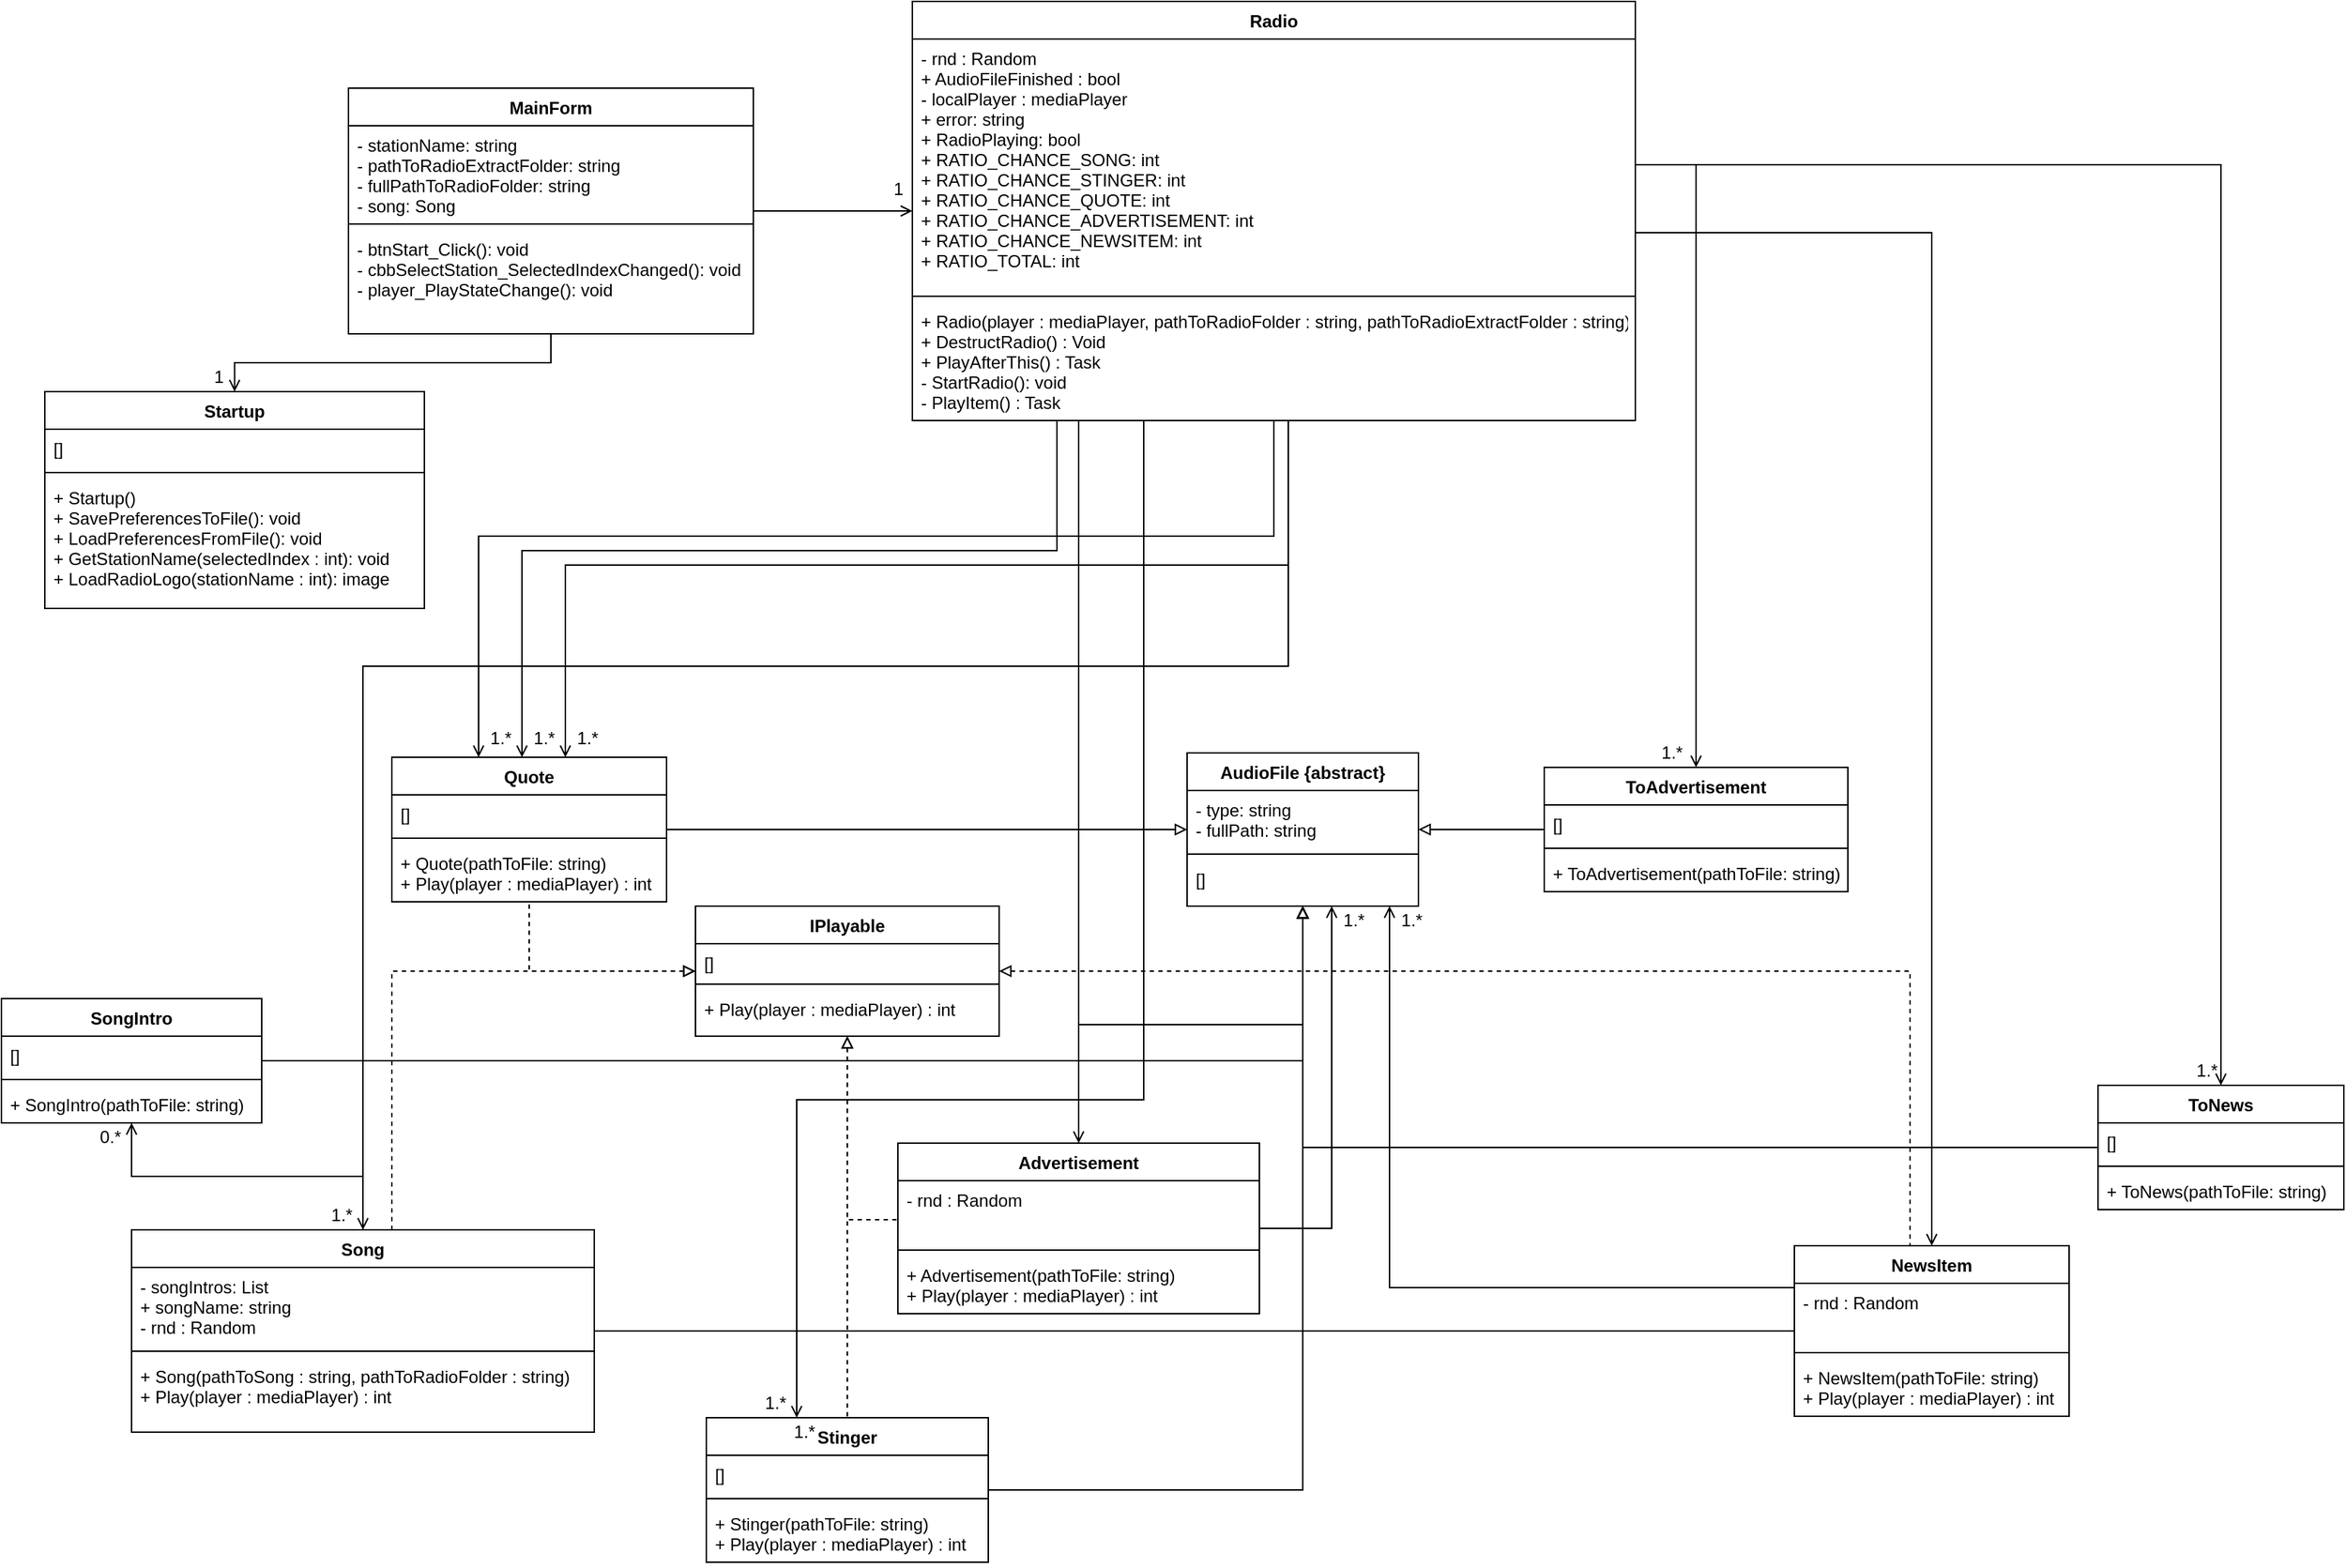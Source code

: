 <mxfile version="16.1.2" type="device"><diagram id="C5RBs43oDa-KdzZeNtuy" name="Page-1"><mxGraphModel dx="2249" dy="2049" grid="1" gridSize="10" guides="1" tooltips="1" connect="1" arrows="1" fold="1" page="1" pageScale="1" pageWidth="827" pageHeight="1169" math="0" shadow="0"><root><mxCell id="WIyWlLk6GJQsqaUBKTNV-0"/><mxCell id="WIyWlLk6GJQsqaUBKTNV-1" parent="WIyWlLk6GJQsqaUBKTNV-0"/><mxCell id="ZQdu0aIBpAQmQ2NTBAXR-4" value="AudioFile {abstract}" style="swimlane;fontStyle=1;align=center;verticalAlign=top;childLayout=stackLayout;horizontal=1;startSize=26;horizontalStack=0;resizeParent=1;resizeParentMax=0;resizeLast=0;collapsible=1;marginBottom=0;" parent="WIyWlLk6GJQsqaUBKTNV-1" vertex="1"><mxGeometry x="370" y="-10" width="160" height="106" as="geometry"><mxRectangle x="150" y="600" width="130" height="26" as="alternateBounds"/></mxGeometry></mxCell><mxCell id="ZQdu0aIBpAQmQ2NTBAXR-5" value="- type: string&#10;- fullPath: string " style="text;strokeColor=none;fillColor=none;align=left;verticalAlign=top;spacingLeft=4;spacingRight=4;overflow=hidden;rotatable=0;points=[[0,0.5],[1,0.5]];portConstraint=eastwest;" parent="ZQdu0aIBpAQmQ2NTBAXR-4" vertex="1"><mxGeometry y="26" width="160" height="40" as="geometry"/></mxCell><mxCell id="ZQdu0aIBpAQmQ2NTBAXR-6" value="" style="line;strokeWidth=1;fillColor=none;align=left;verticalAlign=middle;spacingTop=-1;spacingLeft=3;spacingRight=3;rotatable=0;labelPosition=right;points=[];portConstraint=eastwest;" parent="ZQdu0aIBpAQmQ2NTBAXR-4" vertex="1"><mxGeometry y="66" width="160" height="8" as="geometry"/></mxCell><mxCell id="ZQdu0aIBpAQmQ2NTBAXR-7" value="[]" style="text;strokeColor=none;fillColor=none;align=left;verticalAlign=top;spacingLeft=4;spacingRight=4;overflow=hidden;rotatable=0;points=[[0,0.5],[1,0.5]];portConstraint=eastwest;" parent="ZQdu0aIBpAQmQ2NTBAXR-4" vertex="1"><mxGeometry y="74" width="160" height="32" as="geometry"/></mxCell><mxCell id="T-e-C39Bd8p6aRsLd81F-32" style="edgeStyle=orthogonalEdgeStyle;rounded=0;orthogonalLoop=1;jettySize=auto;html=1;endArrow=block;endFill=0;" parent="WIyWlLk6GJQsqaUBKTNV-1" source="ZQdu0aIBpAQmQ2NTBAXR-8" target="ZQdu0aIBpAQmQ2NTBAXR-4" edge="1"><mxGeometry relative="1" as="geometry"/></mxCell><mxCell id="OPzvlCgJZZYx7Fsk7eAf-13" style="edgeStyle=orthogonalEdgeStyle;rounded=0;orthogonalLoop=1;jettySize=auto;html=1;startArrow=none;startFill=0;endArrow=open;endFill=0;" parent="WIyWlLk6GJQsqaUBKTNV-1" source="ZQdu0aIBpAQmQ2NTBAXR-8" target="T-e-C39Bd8p6aRsLd81F-13" edge="1"><mxGeometry relative="1" as="geometry"/></mxCell><mxCell id="ZQdu0aIBpAQmQ2NTBAXR-8" value="Song" style="swimlane;fontStyle=1;align=center;verticalAlign=top;childLayout=stackLayout;horizontal=1;startSize=26;horizontalStack=0;resizeParent=1;resizeParentMax=0;resizeLast=0;collapsible=1;marginBottom=0;" parent="WIyWlLk6GJQsqaUBKTNV-1" vertex="1"><mxGeometry x="-360" y="320" width="320" height="140" as="geometry"/></mxCell><mxCell id="ZQdu0aIBpAQmQ2NTBAXR-9" value="- songIntros: List&#10;+ songName: string&#10;- rnd : Random" style="text;strokeColor=none;fillColor=none;align=left;verticalAlign=top;spacingLeft=4;spacingRight=4;overflow=hidden;rotatable=0;points=[[0,0.5],[1,0.5]];portConstraint=eastwest;" parent="ZQdu0aIBpAQmQ2NTBAXR-8" vertex="1"><mxGeometry y="26" width="320" height="54" as="geometry"/></mxCell><mxCell id="ZQdu0aIBpAQmQ2NTBAXR-10" value="" style="line;strokeWidth=1;fillColor=none;align=left;verticalAlign=middle;spacingTop=-1;spacingLeft=3;spacingRight=3;rotatable=0;labelPosition=right;points=[];portConstraint=eastwest;" parent="ZQdu0aIBpAQmQ2NTBAXR-8" vertex="1"><mxGeometry y="80" width="320" height="8" as="geometry"/></mxCell><mxCell id="ZQdu0aIBpAQmQ2NTBAXR-11" value="+ Song(pathToSong : string, pathToRadioFolder : string)&#10;+ Play(player : mediaPlayer) : int" style="text;strokeColor=none;fillColor=none;align=left;verticalAlign=top;spacingLeft=4;spacingRight=4;overflow=hidden;rotatable=0;points=[[0,0.5],[1,0.5]];portConstraint=eastwest;" parent="ZQdu0aIBpAQmQ2NTBAXR-8" vertex="1"><mxGeometry y="88" width="320" height="52" as="geometry"/></mxCell><mxCell id="OPzvlCgJZZYx7Fsk7eAf-7" style="edgeStyle=orthogonalEdgeStyle;rounded=0;orthogonalLoop=1;jettySize=auto;html=1;startArrow=none;startFill=0;endArrow=block;endFill=0;" parent="WIyWlLk6GJQsqaUBKTNV-1" source="ZQdu0aIBpAQmQ2NTBAXR-16" target="ZQdu0aIBpAQmQ2NTBAXR-4" edge="1"><mxGeometry relative="1" as="geometry"/></mxCell><mxCell id="cJ4Bb9eElIKP3xmsf4In-6" style="edgeStyle=orthogonalEdgeStyle;rounded=0;orthogonalLoop=1;jettySize=auto;html=1;endArrow=open;endFill=0;" parent="WIyWlLk6GJQsqaUBKTNV-1" source="ZQdu0aIBpAQmQ2NTBAXR-16" target="ZQdu0aIBpAQmQ2NTBAXR-4" edge="1"><mxGeometry relative="1" as="geometry"><Array as="points"><mxPoint x="510" y="360"/></Array></mxGeometry></mxCell><mxCell id="ZQdu0aIBpAQmQ2NTBAXR-16" value="NewsItem" style="swimlane;fontStyle=1;align=center;verticalAlign=top;childLayout=stackLayout;horizontal=1;startSize=26;horizontalStack=0;resizeParent=1;resizeParentMax=0;resizeLast=0;collapsible=1;marginBottom=0;" parent="WIyWlLk6GJQsqaUBKTNV-1" vertex="1"><mxGeometry x="790" y="331" width="190" height="118" as="geometry"/></mxCell><mxCell id="ZQdu0aIBpAQmQ2NTBAXR-17" value="- rnd : Random&#10;" style="text;strokeColor=none;fillColor=none;align=left;verticalAlign=top;spacingLeft=4;spacingRight=4;overflow=hidden;rotatable=0;points=[[0,0.5],[1,0.5]];portConstraint=eastwest;" parent="ZQdu0aIBpAQmQ2NTBAXR-16" vertex="1"><mxGeometry y="26" width="190" height="44" as="geometry"/></mxCell><mxCell id="ZQdu0aIBpAQmQ2NTBAXR-18" value="" style="line;strokeWidth=1;fillColor=none;align=left;verticalAlign=middle;spacingTop=-1;spacingLeft=3;spacingRight=3;rotatable=0;labelPosition=right;points=[];portConstraint=eastwest;" parent="ZQdu0aIBpAQmQ2NTBAXR-16" vertex="1"><mxGeometry y="70" width="190" height="8" as="geometry"/></mxCell><mxCell id="ZQdu0aIBpAQmQ2NTBAXR-19" value="+ NewsItem(pathToFile: string)&#10;+ Play(player : mediaPlayer) : int" style="text;strokeColor=none;fillColor=none;align=left;verticalAlign=top;spacingLeft=4;spacingRight=4;overflow=hidden;rotatable=0;points=[[0,0.5],[1,0.5]];portConstraint=eastwest;" parent="ZQdu0aIBpAQmQ2NTBAXR-16" vertex="1"><mxGeometry y="78" width="190" height="40" as="geometry"/></mxCell><mxCell id="T-e-C39Bd8p6aRsLd81F-33" style="edgeStyle=orthogonalEdgeStyle;rounded=0;orthogonalLoop=1;jettySize=auto;html=1;endArrow=block;endFill=0;" parent="WIyWlLk6GJQsqaUBKTNV-1" source="ZQdu0aIBpAQmQ2NTBAXR-20" target="ZQdu0aIBpAQmQ2NTBAXR-4" edge="1"><mxGeometry relative="1" as="geometry"/></mxCell><mxCell id="cJ4Bb9eElIKP3xmsf4In-5" style="edgeStyle=orthogonalEdgeStyle;rounded=0;orthogonalLoop=1;jettySize=auto;html=1;endArrow=open;endFill=0;" parent="WIyWlLk6GJQsqaUBKTNV-1" source="ZQdu0aIBpAQmQ2NTBAXR-20" target="ZQdu0aIBpAQmQ2NTBAXR-4" edge="1"><mxGeometry relative="1" as="geometry"><Array as="points"><mxPoint x="470" y="319"/></Array></mxGeometry></mxCell><mxCell id="ZQdu0aIBpAQmQ2NTBAXR-20" value="Advertisement" style="swimlane;fontStyle=1;align=center;verticalAlign=top;childLayout=stackLayout;horizontal=1;startSize=26;horizontalStack=0;resizeParent=1;resizeParentMax=0;resizeLast=0;collapsible=1;marginBottom=0;" parent="WIyWlLk6GJQsqaUBKTNV-1" vertex="1"><mxGeometry x="170" y="260" width="250" height="118" as="geometry"/></mxCell><mxCell id="ZQdu0aIBpAQmQ2NTBAXR-21" value="- rnd : Random" style="text;strokeColor=none;fillColor=none;align=left;verticalAlign=top;spacingLeft=4;spacingRight=4;overflow=hidden;rotatable=0;points=[[0,0.5],[1,0.5]];portConstraint=eastwest;" parent="ZQdu0aIBpAQmQ2NTBAXR-20" vertex="1"><mxGeometry y="26" width="250" height="44" as="geometry"/></mxCell><mxCell id="ZQdu0aIBpAQmQ2NTBAXR-22" value="" style="line;strokeWidth=1;fillColor=none;align=left;verticalAlign=middle;spacingTop=-1;spacingLeft=3;spacingRight=3;rotatable=0;labelPosition=right;points=[];portConstraint=eastwest;" parent="ZQdu0aIBpAQmQ2NTBAXR-20" vertex="1"><mxGeometry y="70" width="250" height="8" as="geometry"/></mxCell><mxCell id="ZQdu0aIBpAQmQ2NTBAXR-23" value="+ Advertisement(pathToFile: string)&#10;+ Play(player : mediaPlayer) : int" style="text;strokeColor=none;fillColor=none;align=left;verticalAlign=top;spacingLeft=4;spacingRight=4;overflow=hidden;rotatable=0;points=[[0,0.5],[1,0.5]];portConstraint=eastwest;" parent="ZQdu0aIBpAQmQ2NTBAXR-20" vertex="1"><mxGeometry y="78" width="250" height="40" as="geometry"/></mxCell><mxCell id="TEIlY88pSx_3cBU0xGiI-0" value="Startup" style="swimlane;fontStyle=1;align=center;verticalAlign=top;childLayout=stackLayout;horizontal=1;startSize=26;horizontalStack=0;resizeParent=1;resizeParentMax=0;resizeLast=0;collapsible=1;marginBottom=0;" parent="WIyWlLk6GJQsqaUBKTNV-1" vertex="1"><mxGeometry x="-420" y="-260" width="262.5" height="150" as="geometry"/></mxCell><mxCell id="TEIlY88pSx_3cBU0xGiI-1" value="[]" style="text;strokeColor=none;fillColor=none;align=left;verticalAlign=top;spacingLeft=4;spacingRight=4;overflow=hidden;rotatable=0;points=[[0,0.5],[1,0.5]];portConstraint=eastwest;" parent="TEIlY88pSx_3cBU0xGiI-0" vertex="1"><mxGeometry y="26" width="262.5" height="26" as="geometry"/></mxCell><mxCell id="TEIlY88pSx_3cBU0xGiI-2" value="" style="line;strokeWidth=1;fillColor=none;align=left;verticalAlign=middle;spacingTop=-1;spacingLeft=3;spacingRight=3;rotatable=0;labelPosition=right;points=[];portConstraint=eastwest;" parent="TEIlY88pSx_3cBU0xGiI-0" vertex="1"><mxGeometry y="52" width="262.5" height="8" as="geometry"/></mxCell><mxCell id="TEIlY88pSx_3cBU0xGiI-3" value="+ Startup()&#10;+ SavePreferencesToFile(): void&#10;+ LoadPreferencesFromFile(): void&#10;+ GetStationName(selectedIndex : int): void&#10;+ LoadRadioLogo(stationName : int): image" style="text;strokeColor=none;fillColor=none;align=left;verticalAlign=top;spacingLeft=4;spacingRight=4;overflow=hidden;rotatable=0;points=[[0,0.5],[1,0.5]];portConstraint=eastwest;" parent="TEIlY88pSx_3cBU0xGiI-0" vertex="1"><mxGeometry y="60" width="262.5" height="90" as="geometry"/></mxCell><mxCell id="OPzvlCgJZZYx7Fsk7eAf-8" style="edgeStyle=orthogonalEdgeStyle;rounded=0;orthogonalLoop=1;jettySize=auto;html=1;startArrow=none;startFill=0;endArrow=open;endFill=0;" parent="WIyWlLk6GJQsqaUBKTNV-1" source="TEIlY88pSx_3cBU0xGiI-5" target="T-e-C39Bd8p6aRsLd81F-17" edge="1"><mxGeometry relative="1" as="geometry"/></mxCell><mxCell id="OPzvlCgJZZYx7Fsk7eAf-15" style="edgeStyle=orthogonalEdgeStyle;rounded=0;orthogonalLoop=1;jettySize=auto;html=1;startArrow=none;startFill=0;endArrow=open;endFill=0;" parent="WIyWlLk6GJQsqaUBKTNV-1" source="TEIlY88pSx_3cBU0xGiI-4" target="JR72dEj0Tt2WRKCdKCkD-8" edge="1"><mxGeometry relative="1" as="geometry"><Array as="points"><mxPoint x="440" y="-140"/><mxPoint x="-60" y="-140"/></Array></mxGeometry></mxCell><mxCell id="OPzvlCgJZZYx7Fsk7eAf-17" style="edgeStyle=orthogonalEdgeStyle;rounded=0;orthogonalLoop=1;jettySize=auto;html=1;startArrow=none;startFill=0;endArrow=open;endFill=0;" parent="WIyWlLk6GJQsqaUBKTNV-1" source="TEIlY88pSx_3cBU0xGiI-4" target="ZQdu0aIBpAQmQ2NTBAXR-8" edge="1"><mxGeometry relative="1" as="geometry"><Array as="points"><mxPoint x="440" y="-70"/><mxPoint x="-200" y="-70"/></Array></mxGeometry></mxCell><mxCell id="OPzvlCgJZZYx7Fsk7eAf-18" style="edgeStyle=orthogonalEdgeStyle;rounded=0;orthogonalLoop=1;jettySize=auto;html=1;startArrow=none;startFill=0;endArrow=open;endFill=0;" parent="WIyWlLk6GJQsqaUBKTNV-1" source="TEIlY88pSx_3cBU0xGiI-4" target="ZQdu0aIBpAQmQ2NTBAXR-16" edge="1"><mxGeometry relative="1" as="geometry"><Array as="points"><mxPoint x="885" y="-370"/></Array></mxGeometry></mxCell><mxCell id="OPzvlCgJZZYx7Fsk7eAf-20" style="edgeStyle=orthogonalEdgeStyle;rounded=0;orthogonalLoop=1;jettySize=auto;html=1;startArrow=none;startFill=0;endArrow=open;endFill=0;" parent="WIyWlLk6GJQsqaUBKTNV-1" source="TEIlY88pSx_3cBU0xGiI-4" target="ZQdu0aIBpAQmQ2NTBAXR-20" edge="1"><mxGeometry relative="1" as="geometry"><Array as="points"><mxPoint x="295" y="-80"/><mxPoint x="295" y="-80"/></Array></mxGeometry></mxCell><mxCell id="OPzvlCgJZZYx7Fsk7eAf-21" style="edgeStyle=orthogonalEdgeStyle;rounded=0;orthogonalLoop=1;jettySize=auto;html=1;startArrow=none;startFill=0;endArrow=open;endFill=0;" parent="WIyWlLk6GJQsqaUBKTNV-1" source="TEIlY88pSx_3cBU0xGiI-4" target="JR72dEj0Tt2WRKCdKCkD-2" edge="1"><mxGeometry relative="1" as="geometry"><Array as="points"><mxPoint x="340" y="230"/><mxPoint x="100" y="230"/></Array></mxGeometry></mxCell><mxCell id="cJ4Bb9eElIKP3xmsf4In-0" style="edgeStyle=orthogonalEdgeStyle;rounded=0;orthogonalLoop=1;jettySize=auto;html=1;endArrow=open;endFill=0;" parent="WIyWlLk6GJQsqaUBKTNV-1" source="TEIlY88pSx_3cBU0xGiI-4" target="JR72dEj0Tt2WRKCdKCkD-8" edge="1"><mxGeometry relative="1" as="geometry"><Array as="points"><mxPoint x="280" y="-150"/><mxPoint x="-90" y="-150"/></Array></mxGeometry></mxCell><mxCell id="cJ4Bb9eElIKP3xmsf4In-1" style="edgeStyle=orthogonalEdgeStyle;rounded=0;orthogonalLoop=1;jettySize=auto;html=1;endArrow=open;endFill=0;" parent="WIyWlLk6GJQsqaUBKTNV-1" source="TEIlY88pSx_3cBU0xGiI-4" target="JR72dEj0Tt2WRKCdKCkD-8" edge="1"><mxGeometry relative="1" as="geometry"><Array as="points"><mxPoint x="430" y="-160"/><mxPoint x="-120" y="-160"/></Array></mxGeometry></mxCell><mxCell id="TEIlY88pSx_3cBU0xGiI-4" value="Radio" style="swimlane;fontStyle=1;align=center;verticalAlign=top;childLayout=stackLayout;horizontal=1;startSize=26;horizontalStack=0;resizeParent=1;resizeParentMax=0;resizeLast=0;collapsible=1;marginBottom=0;" parent="WIyWlLk6GJQsqaUBKTNV-1" vertex="1"><mxGeometry x="180" y="-530" width="500" height="290" as="geometry"/></mxCell><mxCell id="TEIlY88pSx_3cBU0xGiI-5" value="- rnd : Random&#10;+ AudioFileFinished : bool&#10;- localPlayer : mediaPlayer&#10;+ error: string&#10;+ RadioPlaying: bool&#10;+ RATIO_CHANCE_SONG: int&#10;+ RATIO_CHANCE_STINGER: int&#10;+ RATIO_CHANCE_QUOTE: int&#10;+ RATIO_CHANCE_ADVERTISEMENT: int&#10;+ RATIO_CHANCE_NEWSITEM: int&#10;+ RATIO_TOTAL: int" style="text;strokeColor=none;fillColor=none;align=left;verticalAlign=top;spacingLeft=4;spacingRight=4;overflow=hidden;rotatable=0;points=[[0,0.5],[1,0.5]];portConstraint=eastwest;" parent="TEIlY88pSx_3cBU0xGiI-4" vertex="1"><mxGeometry y="26" width="500" height="174" as="geometry"/></mxCell><mxCell id="TEIlY88pSx_3cBU0xGiI-6" value="" style="line;strokeWidth=1;fillColor=none;align=left;verticalAlign=middle;spacingTop=-1;spacingLeft=3;spacingRight=3;rotatable=0;labelPosition=right;points=[];portConstraint=eastwest;" parent="TEIlY88pSx_3cBU0xGiI-4" vertex="1"><mxGeometry y="200" width="500" height="8" as="geometry"/></mxCell><mxCell id="TEIlY88pSx_3cBU0xGiI-7" value="+ Radio(player : mediaPlayer, pathToRadioFolder : string, pathToRadioExtractFolder : string)&#10;+ DestructRadio() : Void&#10;+ PlayAfterThis() : Task&#10;- StartRadio(): void&#10;- PlayItem() : Task" style="text;strokeColor=none;fillColor=none;align=left;verticalAlign=top;spacingLeft=4;spacingRight=4;overflow=hidden;rotatable=0;points=[[0,0.5],[1,0.5]];portConstraint=eastwest;" parent="TEIlY88pSx_3cBU0xGiI-4" vertex="1"><mxGeometry y="208" width="500" height="82" as="geometry"/></mxCell><mxCell id="T-e-C39Bd8p6aRsLd81F-40" style="edgeStyle=orthogonalEdgeStyle;rounded=0;orthogonalLoop=1;jettySize=auto;html=1;endArrow=block;endFill=0;" parent="WIyWlLk6GJQsqaUBKTNV-1" source="JR72dEj0Tt2WRKCdKCkD-2" target="ZQdu0aIBpAQmQ2NTBAXR-4" edge="1"><mxGeometry relative="1" as="geometry"/></mxCell><mxCell id="JR72dEj0Tt2WRKCdKCkD-2" value="Stinger" style="swimlane;fontStyle=1;align=center;verticalAlign=top;childLayout=stackLayout;horizontal=1;startSize=26;horizontalStack=0;resizeParent=1;resizeParentMax=0;resizeLast=0;collapsible=1;marginBottom=0;fontColor=none;" parent="WIyWlLk6GJQsqaUBKTNV-1" vertex="1"><mxGeometry x="37.5" y="450" width="195" height="100" as="geometry"/></mxCell><mxCell id="JR72dEj0Tt2WRKCdKCkD-3" value="[]" style="text;strokeColor=none;fillColor=none;align=left;verticalAlign=top;spacingLeft=4;spacingRight=4;overflow=hidden;rotatable=0;points=[[0,0.5],[1,0.5]];portConstraint=eastwest;fontColor=none;" parent="JR72dEj0Tt2WRKCdKCkD-2" vertex="1"><mxGeometry y="26" width="195" height="26" as="geometry"/></mxCell><mxCell id="JR72dEj0Tt2WRKCdKCkD-4" value="" style="line;strokeWidth=1;fillColor=none;align=left;verticalAlign=middle;spacingTop=-1;spacingLeft=3;spacingRight=3;rotatable=0;labelPosition=right;points=[];portConstraint=eastwest;fontColor=none;" parent="JR72dEj0Tt2WRKCdKCkD-2" vertex="1"><mxGeometry y="52" width="195" height="8" as="geometry"/></mxCell><mxCell id="JR72dEj0Tt2WRKCdKCkD-5" value="+ Stinger(pathToFile: string)&#10;+ Play(player : mediaPlayer) : int" style="text;strokeColor=none;fillColor=none;align=left;verticalAlign=top;spacingLeft=4;spacingRight=4;overflow=hidden;rotatable=0;points=[[0,0.5],[1,0.5]];portConstraint=eastwest;fontColor=none;" parent="JR72dEj0Tt2WRKCdKCkD-2" vertex="1"><mxGeometry y="60" width="195" height="40" as="geometry"/></mxCell><mxCell id="T-e-C39Bd8p6aRsLd81F-30" style="edgeStyle=orthogonalEdgeStyle;rounded=0;orthogonalLoop=1;jettySize=auto;html=1;endArrow=block;endFill=0;" parent="WIyWlLk6GJQsqaUBKTNV-1" source="JR72dEj0Tt2WRKCdKCkD-8" target="ZQdu0aIBpAQmQ2NTBAXR-4" edge="1"><mxGeometry relative="1" as="geometry"/></mxCell><mxCell id="JR72dEj0Tt2WRKCdKCkD-8" value="Quote" style="swimlane;fontStyle=1;align=center;verticalAlign=top;childLayout=stackLayout;horizontal=1;startSize=26;horizontalStack=0;resizeParent=1;resizeParentMax=0;resizeLast=0;collapsible=1;marginBottom=0;fontColor=none;" parent="WIyWlLk6GJQsqaUBKTNV-1" vertex="1"><mxGeometry x="-180" y="-7" width="190" height="100" as="geometry"/></mxCell><mxCell id="JR72dEj0Tt2WRKCdKCkD-9" value="[]" style="text;strokeColor=none;fillColor=none;align=left;verticalAlign=top;spacingLeft=4;spacingRight=4;overflow=hidden;rotatable=0;points=[[0,0.5],[1,0.5]];portConstraint=eastwest;fontColor=none;" parent="JR72dEj0Tt2WRKCdKCkD-8" vertex="1"><mxGeometry y="26" width="190" height="26" as="geometry"/></mxCell><mxCell id="JR72dEj0Tt2WRKCdKCkD-10" value="" style="line;strokeWidth=1;fillColor=none;align=left;verticalAlign=middle;spacingTop=-1;spacingLeft=3;spacingRight=3;rotatable=0;labelPosition=right;points=[];portConstraint=eastwest;fontColor=none;" parent="JR72dEj0Tt2WRKCdKCkD-8" vertex="1"><mxGeometry y="52" width="190" height="8" as="geometry"/></mxCell><mxCell id="JR72dEj0Tt2WRKCdKCkD-11" value="+ Quote(pathToFile: string)&#10;+ Play(player : mediaPlayer) : int" style="text;strokeColor=none;fillColor=none;align=left;verticalAlign=top;spacingLeft=4;spacingRight=4;overflow=hidden;rotatable=0;points=[[0,0.5],[1,0.5]];portConstraint=eastwest;fontColor=none;" parent="JR72dEj0Tt2WRKCdKCkD-8" vertex="1"><mxGeometry y="60" width="190" height="40" as="geometry"/></mxCell><mxCell id="T-e-C39Bd8p6aRsLd81F-0" style="edgeStyle=orthogonalEdgeStyle;rounded=0;orthogonalLoop=1;jettySize=auto;html=1;endArrow=open;endFill=0;" parent="WIyWlLk6GJQsqaUBKTNV-1" source="xEpBItHH14s4NB_4CrMA-0" target="TEIlY88pSx_3cBU0xGiI-4" edge="1"><mxGeometry relative="1" as="geometry"><mxPoint x="345" y="-320" as="targetPoint"/></mxGeometry></mxCell><mxCell id="T-e-C39Bd8p6aRsLd81F-2" style="edgeStyle=orthogonalEdgeStyle;rounded=0;orthogonalLoop=1;jettySize=auto;html=1;endArrow=open;endFill=0;" parent="WIyWlLk6GJQsqaUBKTNV-1" source="xEpBItHH14s4NB_4CrMA-0" target="TEIlY88pSx_3cBU0xGiI-0" edge="1"><mxGeometry relative="1" as="geometry"/></mxCell><mxCell id="xEpBItHH14s4NB_4CrMA-0" value="MainForm" style="swimlane;fontStyle=1;align=center;verticalAlign=top;childLayout=stackLayout;horizontal=1;startSize=26;horizontalStack=0;resizeParent=1;resizeParentMax=0;resizeLast=0;collapsible=1;marginBottom=0;" parent="WIyWlLk6GJQsqaUBKTNV-1" vertex="1"><mxGeometry x="-210" y="-470" width="280" height="170" as="geometry"/></mxCell><mxCell id="xEpBItHH14s4NB_4CrMA-1" value="- stationName: string&#10;- pathToRadioExtractFolder: string&#10;- fullPathToRadioFolder: string&#10;- song: Song" style="text;strokeColor=none;fillColor=none;align=left;verticalAlign=top;spacingLeft=4;spacingRight=4;overflow=hidden;rotatable=0;points=[[0,0.5],[1,0.5]];portConstraint=eastwest;" parent="xEpBItHH14s4NB_4CrMA-0" vertex="1"><mxGeometry y="26" width="280" height="64" as="geometry"/></mxCell><mxCell id="xEpBItHH14s4NB_4CrMA-2" value="" style="line;strokeWidth=1;fillColor=none;align=left;verticalAlign=middle;spacingTop=-1;spacingLeft=3;spacingRight=3;rotatable=0;labelPosition=right;points=[];portConstraint=eastwest;" parent="xEpBItHH14s4NB_4CrMA-0" vertex="1"><mxGeometry y="90" width="280" height="8" as="geometry"/></mxCell><mxCell id="xEpBItHH14s4NB_4CrMA-3" value="- btnStart_Click(): void&#10;- cbbSelectStation_SelectedIndexChanged(): void&#10;- player_PlayStateChange(): void" style="text;strokeColor=none;fillColor=none;align=left;verticalAlign=top;spacingLeft=4;spacingRight=4;overflow=hidden;rotatable=0;points=[[0,0.5],[1,0.5]];portConstraint=eastwest;" parent="xEpBItHH14s4NB_4CrMA-0" vertex="1"><mxGeometry y="98" width="280" height="72" as="geometry"/></mxCell><mxCell id="T-e-C39Bd8p6aRsLd81F-25" style="edgeStyle=orthogonalEdgeStyle;rounded=0;orthogonalLoop=1;jettySize=auto;html=1;dashed=1;endArrow=none;endFill=0;startArrow=block;startFill=0;" parent="WIyWlLk6GJQsqaUBKTNV-1" source="vcOhvhweLcxhVOp2oTOV-0" target="JR72dEj0Tt2WRKCdKCkD-8" edge="1"><mxGeometry relative="1" as="geometry"/></mxCell><mxCell id="T-e-C39Bd8p6aRsLd81F-26" style="edgeStyle=orthogonalEdgeStyle;rounded=0;orthogonalLoop=1;jettySize=auto;html=1;dashed=1;endArrow=none;endFill=0;startArrow=block;startFill=0;" parent="WIyWlLk6GJQsqaUBKTNV-1" source="vcOhvhweLcxhVOp2oTOV-0" target="ZQdu0aIBpAQmQ2NTBAXR-16" edge="1"><mxGeometry relative="1" as="geometry"><Array as="points"><mxPoint x="870" y="141"/></Array></mxGeometry></mxCell><mxCell id="T-e-C39Bd8p6aRsLd81F-27" style="edgeStyle=orthogonalEdgeStyle;rounded=0;orthogonalLoop=1;jettySize=auto;html=1;dashed=1;endArrow=none;endFill=0;startArrow=block;startFill=0;" parent="WIyWlLk6GJQsqaUBKTNV-1" source="vcOhvhweLcxhVOp2oTOV-0" target="ZQdu0aIBpAQmQ2NTBAXR-8" edge="1"><mxGeometry relative="1" as="geometry"><Array as="points"><mxPoint x="-180" y="141"/></Array></mxGeometry></mxCell><mxCell id="T-e-C39Bd8p6aRsLd81F-28" style="edgeStyle=orthogonalEdgeStyle;rounded=0;orthogonalLoop=1;jettySize=auto;html=1;dashed=1;endArrow=none;endFill=0;startArrow=block;startFill=0;" parent="WIyWlLk6GJQsqaUBKTNV-1" source="vcOhvhweLcxhVOp2oTOV-0" target="ZQdu0aIBpAQmQ2NTBAXR-20" edge="1"><mxGeometry relative="1" as="geometry"><Array as="points"><mxPoint x="135" y="313"/></Array></mxGeometry></mxCell><mxCell id="T-e-C39Bd8p6aRsLd81F-42" style="edgeStyle=orthogonalEdgeStyle;rounded=0;orthogonalLoop=1;jettySize=auto;html=1;endArrow=none;endFill=0;dashed=1;startArrow=block;startFill=0;" parent="WIyWlLk6GJQsqaUBKTNV-1" source="vcOhvhweLcxhVOp2oTOV-0" target="JR72dEj0Tt2WRKCdKCkD-2" edge="1"><mxGeometry relative="1" as="geometry"/></mxCell><mxCell id="vcOhvhweLcxhVOp2oTOV-0" value="IPlayable" style="swimlane;fontStyle=1;align=center;verticalAlign=top;childLayout=stackLayout;horizontal=1;startSize=26;horizontalStack=0;resizeParent=1;resizeParentMax=0;resizeLast=0;collapsible=1;marginBottom=0;" parent="WIyWlLk6GJQsqaUBKTNV-1" vertex="1"><mxGeometry x="30" y="96" width="210" height="90" as="geometry"/></mxCell><mxCell id="vcOhvhweLcxhVOp2oTOV-1" value="[]" style="text;strokeColor=none;fillColor=none;align=left;verticalAlign=top;spacingLeft=4;spacingRight=4;overflow=hidden;rotatable=0;points=[[0,0.5],[1,0.5]];portConstraint=eastwest;" parent="vcOhvhweLcxhVOp2oTOV-0" vertex="1"><mxGeometry y="26" width="210" height="24" as="geometry"/></mxCell><mxCell id="vcOhvhweLcxhVOp2oTOV-2" value="" style="line;strokeWidth=1;fillColor=none;align=left;verticalAlign=middle;spacingTop=-1;spacingLeft=3;spacingRight=3;rotatable=0;labelPosition=right;points=[];portConstraint=eastwest;" parent="vcOhvhweLcxhVOp2oTOV-0" vertex="1"><mxGeometry y="50" width="210" height="8" as="geometry"/></mxCell><mxCell id="vcOhvhweLcxhVOp2oTOV-3" value="+ Play(player : mediaPlayer) : int" style="text;strokeColor=none;fillColor=none;align=left;verticalAlign=top;spacingLeft=4;spacingRight=4;overflow=hidden;rotatable=0;points=[[0,0.5],[1,0.5]];portConstraint=eastwest;" parent="vcOhvhweLcxhVOp2oTOV-0" vertex="1"><mxGeometry y="58" width="210" height="32" as="geometry"/></mxCell><mxCell id="T-e-C39Bd8p6aRsLd81F-39" style="edgeStyle=orthogonalEdgeStyle;rounded=0;orthogonalLoop=1;jettySize=auto;html=1;endArrow=block;endFill=0;" parent="WIyWlLk6GJQsqaUBKTNV-1" source="T-e-C39Bd8p6aRsLd81F-13" target="ZQdu0aIBpAQmQ2NTBAXR-4" edge="1"><mxGeometry relative="1" as="geometry"/></mxCell><mxCell id="T-e-C39Bd8p6aRsLd81F-13" value="SongIntro" style="swimlane;fontStyle=1;align=center;verticalAlign=top;childLayout=stackLayout;horizontal=1;startSize=26;horizontalStack=0;resizeParent=1;resizeParentMax=0;resizeLast=0;collapsible=1;marginBottom=0;" parent="WIyWlLk6GJQsqaUBKTNV-1" vertex="1"><mxGeometry x="-450" y="160" width="180" height="86" as="geometry"/></mxCell><mxCell id="T-e-C39Bd8p6aRsLd81F-14" value="[]" style="text;strokeColor=none;fillColor=none;align=left;verticalAlign=top;spacingLeft=4;spacingRight=4;overflow=hidden;rotatable=0;points=[[0,0.5],[1,0.5]];portConstraint=eastwest;" parent="T-e-C39Bd8p6aRsLd81F-13" vertex="1"><mxGeometry y="26" width="180" height="26" as="geometry"/></mxCell><mxCell id="T-e-C39Bd8p6aRsLd81F-15" value="" style="line;strokeWidth=1;fillColor=none;align=left;verticalAlign=middle;spacingTop=-1;spacingLeft=3;spacingRight=3;rotatable=0;labelPosition=right;points=[];portConstraint=eastwest;" parent="T-e-C39Bd8p6aRsLd81F-13" vertex="1"><mxGeometry y="52" width="180" height="8" as="geometry"/></mxCell><mxCell id="T-e-C39Bd8p6aRsLd81F-16" value="+ SongIntro(pathToFile: string)" style="text;strokeColor=none;fillColor=none;align=left;verticalAlign=top;spacingLeft=4;spacingRight=4;overflow=hidden;rotatable=0;points=[[0,0.5],[1,0.5]];portConstraint=eastwest;" parent="T-e-C39Bd8p6aRsLd81F-13" vertex="1"><mxGeometry y="60" width="180" height="26" as="geometry"/></mxCell><mxCell id="T-e-C39Bd8p6aRsLd81F-38" style="edgeStyle=orthogonalEdgeStyle;rounded=0;orthogonalLoop=1;jettySize=auto;html=1;endArrow=block;endFill=0;" parent="WIyWlLk6GJQsqaUBKTNV-1" source="T-e-C39Bd8p6aRsLd81F-17" target="ZQdu0aIBpAQmQ2NTBAXR-4" edge="1"><mxGeometry relative="1" as="geometry"/></mxCell><mxCell id="T-e-C39Bd8p6aRsLd81F-17" value="ToAdvertisement" style="swimlane;fontStyle=1;align=center;verticalAlign=top;childLayout=stackLayout;horizontal=1;startSize=26;horizontalStack=0;resizeParent=1;resizeParentMax=0;resizeLast=0;collapsible=1;marginBottom=0;" parent="WIyWlLk6GJQsqaUBKTNV-1" vertex="1"><mxGeometry x="617" width="210" height="86" as="geometry"/></mxCell><mxCell id="T-e-C39Bd8p6aRsLd81F-18" value="[]" style="text;strokeColor=none;fillColor=none;align=left;verticalAlign=top;spacingLeft=4;spacingRight=4;overflow=hidden;rotatable=0;points=[[0,0.5],[1,0.5]];portConstraint=eastwest;" parent="T-e-C39Bd8p6aRsLd81F-17" vertex="1"><mxGeometry y="26" width="210" height="26" as="geometry"/></mxCell><mxCell id="T-e-C39Bd8p6aRsLd81F-19" value="" style="line;strokeWidth=1;fillColor=none;align=left;verticalAlign=middle;spacingTop=-1;spacingLeft=3;spacingRight=3;rotatable=0;labelPosition=right;points=[];portConstraint=eastwest;" parent="T-e-C39Bd8p6aRsLd81F-17" vertex="1"><mxGeometry y="52" width="210" height="8" as="geometry"/></mxCell><mxCell id="T-e-C39Bd8p6aRsLd81F-20" value="+ ToAdvertisement(pathToFile: string)" style="text;strokeColor=none;fillColor=none;align=left;verticalAlign=top;spacingLeft=4;spacingRight=4;overflow=hidden;rotatable=0;points=[[0,0.5],[1,0.5]];portConstraint=eastwest;" parent="T-e-C39Bd8p6aRsLd81F-17" vertex="1"><mxGeometry y="60" width="210" height="26" as="geometry"/></mxCell><mxCell id="T-e-C39Bd8p6aRsLd81F-34" style="edgeStyle=orthogonalEdgeStyle;rounded=0;orthogonalLoop=1;jettySize=auto;html=1;endArrow=block;endFill=0;" parent="WIyWlLk6GJQsqaUBKTNV-1" source="T-e-C39Bd8p6aRsLd81F-21" target="ZQdu0aIBpAQmQ2NTBAXR-4" edge="1"><mxGeometry relative="1" as="geometry"/></mxCell><mxCell id="T-e-C39Bd8p6aRsLd81F-21" value="ToNews" style="swimlane;fontStyle=1;align=center;verticalAlign=top;childLayout=stackLayout;horizontal=1;startSize=26;horizontalStack=0;resizeParent=1;resizeParentMax=0;resizeLast=0;collapsible=1;marginBottom=0;" parent="WIyWlLk6GJQsqaUBKTNV-1" vertex="1"><mxGeometry x="1000" y="220" width="170" height="86" as="geometry"/></mxCell><mxCell id="T-e-C39Bd8p6aRsLd81F-22" value="[]" style="text;strokeColor=none;fillColor=none;align=left;verticalAlign=top;spacingLeft=4;spacingRight=4;overflow=hidden;rotatable=0;points=[[0,0.5],[1,0.5]];portConstraint=eastwest;" parent="T-e-C39Bd8p6aRsLd81F-21" vertex="1"><mxGeometry y="26" width="170" height="26" as="geometry"/></mxCell><mxCell id="T-e-C39Bd8p6aRsLd81F-23" value="" style="line;strokeWidth=1;fillColor=none;align=left;verticalAlign=middle;spacingTop=-1;spacingLeft=3;spacingRight=3;rotatable=0;labelPosition=right;points=[];portConstraint=eastwest;" parent="T-e-C39Bd8p6aRsLd81F-21" vertex="1"><mxGeometry y="52" width="170" height="8" as="geometry"/></mxCell><mxCell id="T-e-C39Bd8p6aRsLd81F-24" value="+ ToNews(pathToFile: string)" style="text;strokeColor=none;fillColor=none;align=left;verticalAlign=top;spacingLeft=4;spacingRight=4;overflow=hidden;rotatable=0;points=[[0,0.5],[1,0.5]];portConstraint=eastwest;" parent="T-e-C39Bd8p6aRsLd81F-21" vertex="1"><mxGeometry y="60" width="170" height="26" as="geometry"/></mxCell><mxCell id="OPzvlCgJZZYx7Fsk7eAf-0" value="1" style="text;html=1;align=center;verticalAlign=middle;resizable=0;points=[];autosize=1;strokeColor=none;fillColor=none;" parent="WIyWlLk6GJQsqaUBKTNV-1" vertex="1"><mxGeometry x="160" y="-410" width="20" height="20" as="geometry"/></mxCell><mxCell id="OPzvlCgJZZYx7Fsk7eAf-1" value="1" style="text;html=1;align=center;verticalAlign=middle;resizable=0;points=[];autosize=1;strokeColor=none;fillColor=none;" parent="WIyWlLk6GJQsqaUBKTNV-1" vertex="1"><mxGeometry x="-310" y="-280" width="20" height="20" as="geometry"/></mxCell><mxCell id="OPzvlCgJZZYx7Fsk7eAf-10" style="edgeStyle=orthogonalEdgeStyle;rounded=0;orthogonalLoop=1;jettySize=auto;html=1;startArrow=none;startFill=0;endArrow=open;endFill=0;" parent="WIyWlLk6GJQsqaUBKTNV-1" source="TEIlY88pSx_3cBU0xGiI-5" target="T-e-C39Bd8p6aRsLd81F-21" edge="1"><mxGeometry relative="1" as="geometry"/></mxCell><mxCell id="OPzvlCgJZZYx7Fsk7eAf-12" value="1.*" style="text;html=1;align=center;verticalAlign=middle;resizable=0;points=[];autosize=1;strokeColor=none;fillColor=none;" parent="WIyWlLk6GJQsqaUBKTNV-1" vertex="1"><mxGeometry x="1060" y="200" width="30" height="20" as="geometry"/></mxCell><mxCell id="OPzvlCgJZZYx7Fsk7eAf-14" value="0.*" style="text;html=1;align=center;verticalAlign=middle;resizable=0;points=[];autosize=1;strokeColor=none;fillColor=none;" parent="WIyWlLk6GJQsqaUBKTNV-1" vertex="1"><mxGeometry x="-390" y="246" width="30" height="20" as="geometry"/></mxCell><mxCell id="OPzvlCgJZZYx7Fsk7eAf-22" value="1.*" style="text;html=1;align=center;verticalAlign=middle;resizable=0;points=[];autosize=1;strokeColor=none;fillColor=none;" parent="WIyWlLk6GJQsqaUBKTNV-1" vertex="1"><mxGeometry x="-230" y="300" width="30" height="20" as="geometry"/></mxCell><mxCell id="OPzvlCgJZZYx7Fsk7eAf-23" value="1.*" style="text;html=1;align=center;verticalAlign=middle;resizable=0;points=[];autosize=1;strokeColor=none;fillColor=none;" parent="WIyWlLk6GJQsqaUBKTNV-1" vertex="1"><mxGeometry x="70" y="430" width="30" height="20" as="geometry"/></mxCell><mxCell id="OPzvlCgJZZYx7Fsk7eAf-24" value="1.*" style="text;html=1;align=center;verticalAlign=middle;resizable=0;points=[];autosize=1;strokeColor=none;fillColor=none;" parent="WIyWlLk6GJQsqaUBKTNV-1" vertex="1"><mxGeometry x="-60" y="-30" width="30" height="20" as="geometry"/></mxCell><mxCell id="09fcpAFlCtX8ZOJh26VX-0" value="1.*" style="text;html=1;align=center;verticalAlign=middle;resizable=0;points=[];autosize=1;strokeColor=none;fillColor=none;" parent="WIyWlLk6GJQsqaUBKTNV-1" vertex="1"><mxGeometry x="690" y="-20" width="30" height="20" as="geometry"/></mxCell><mxCell id="cJ4Bb9eElIKP3xmsf4In-2" value="1.*" style="text;html=1;align=center;verticalAlign=middle;resizable=0;points=[];autosize=1;strokeColor=none;fillColor=none;" parent="WIyWlLk6GJQsqaUBKTNV-1" vertex="1"><mxGeometry x="-90" y="-30" width="30" height="20" as="geometry"/></mxCell><mxCell id="cJ4Bb9eElIKP3xmsf4In-3" value="1.*" style="text;html=1;align=center;verticalAlign=middle;resizable=0;points=[];autosize=1;strokeColor=none;fillColor=none;" parent="WIyWlLk6GJQsqaUBKTNV-1" vertex="1"><mxGeometry x="-120" y="-30" width="30" height="20" as="geometry"/></mxCell><mxCell id="cJ4Bb9eElIKP3xmsf4In-7" value="1.*" style="text;html=1;align=center;verticalAlign=middle;resizable=0;points=[];autosize=1;strokeColor=none;fillColor=none;" parent="WIyWlLk6GJQsqaUBKTNV-1" vertex="1"><mxGeometry x="470" y="96" width="30" height="20" as="geometry"/></mxCell><mxCell id="cJ4Bb9eElIKP3xmsf4In-8" value="1.*" style="text;html=1;align=center;verticalAlign=middle;resizable=0;points=[];autosize=1;strokeColor=none;fillColor=none;" parent="WIyWlLk6GJQsqaUBKTNV-1" vertex="1"><mxGeometry x="90" y="450" width="30" height="20" as="geometry"/></mxCell><mxCell id="cJ4Bb9eElIKP3xmsf4In-10" value="1.*" style="text;html=1;align=center;verticalAlign=middle;resizable=0;points=[];autosize=1;strokeColor=none;fillColor=none;" parent="WIyWlLk6GJQsqaUBKTNV-1" vertex="1"><mxGeometry x="510" y="96" width="30" height="20" as="geometry"/></mxCell></root></mxGraphModel></diagram></mxfile>